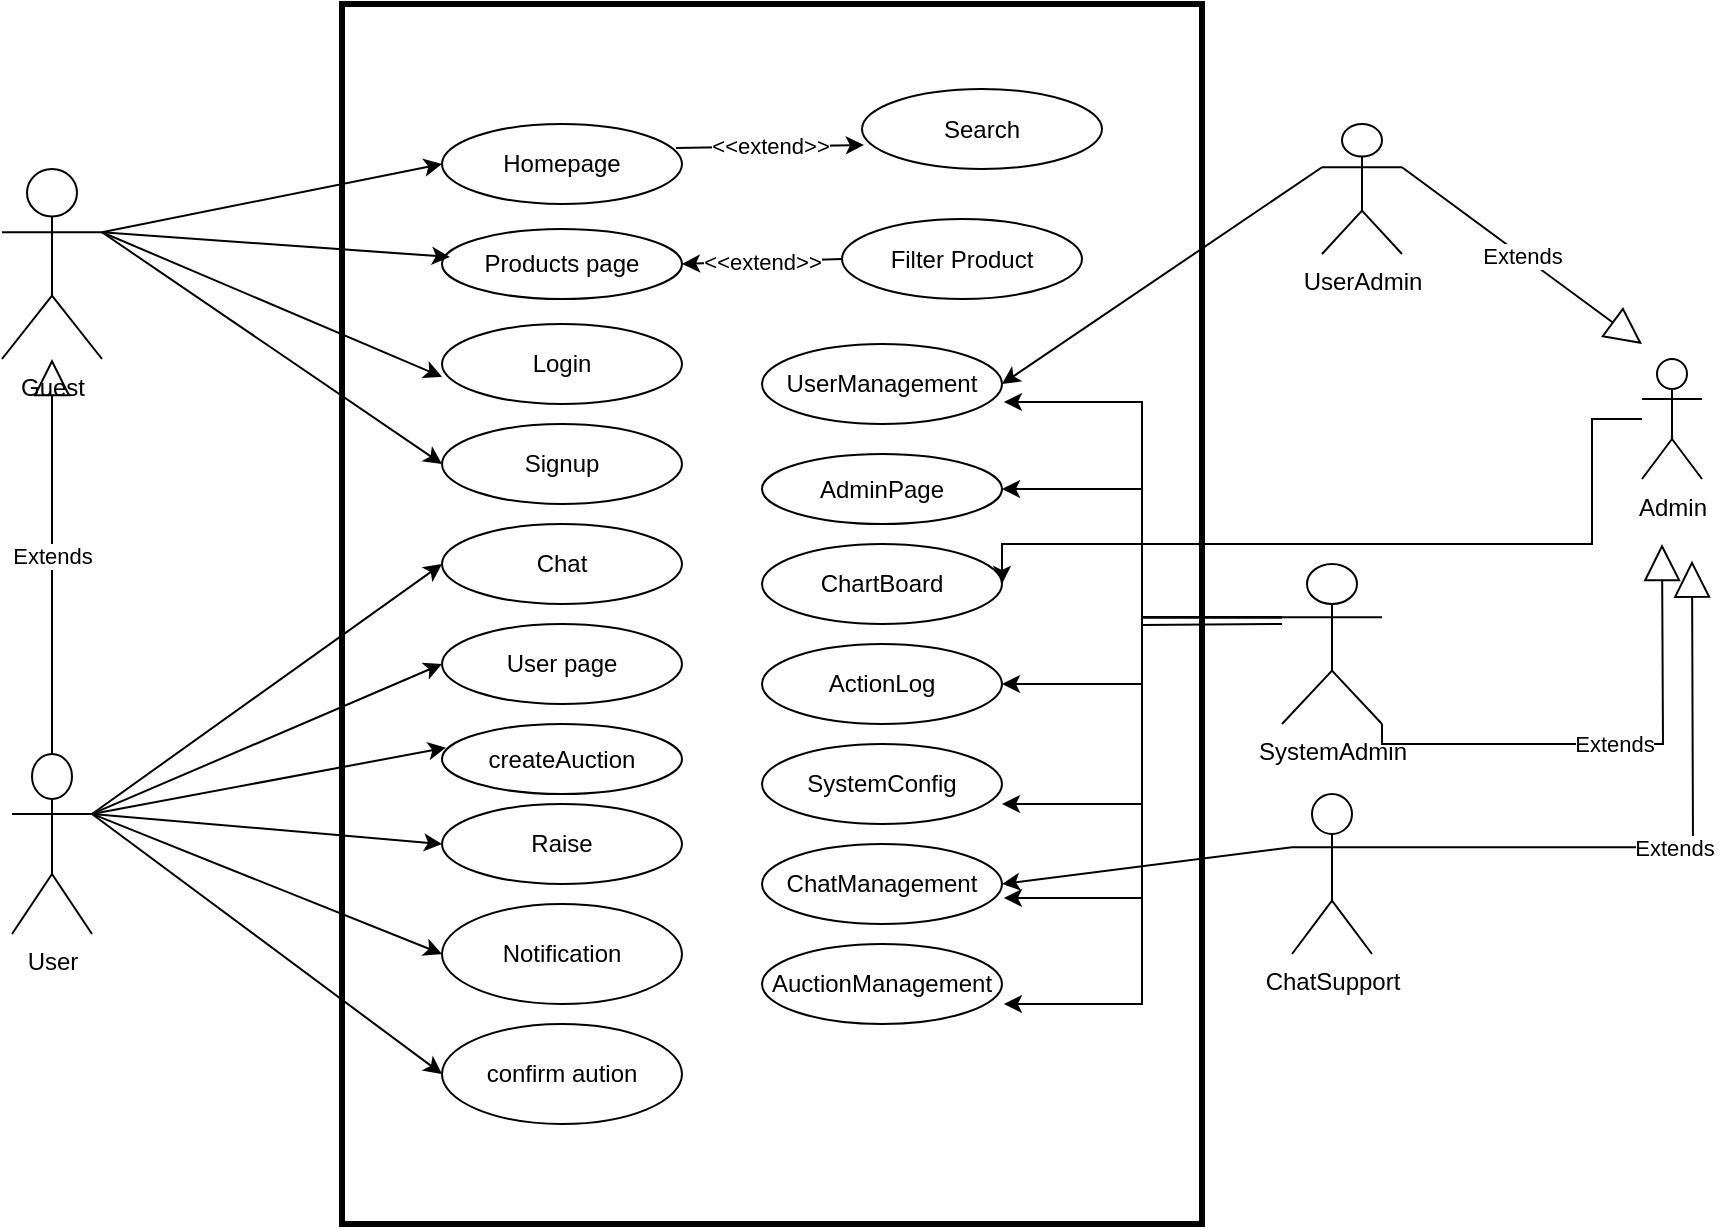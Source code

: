 <mxfile version="21.6.6" type="device">
  <diagram name="Trang-1" id="0holmFA6r3RfPqtt3kfP">
    <mxGraphModel dx="1434" dy="1882" grid="1" gridSize="10" guides="1" tooltips="1" connect="1" arrows="1" fold="1" page="1" pageScale="1" pageWidth="850" pageHeight="1100" math="0" shadow="0">
      <root>
        <mxCell id="0" />
        <mxCell id="1" parent="0" />
        <mxCell id="QDjVmzcr6Vy2rgSCTtbK-1" value="Guest" style="shape=umlActor;verticalLabelPosition=bottom;verticalAlign=top;html=1;outlineConnect=0;" vertex="1" parent="1">
          <mxGeometry x="100" y="-7.5" width="50" height="95" as="geometry" />
        </mxCell>
        <mxCell id="QDjVmzcr6Vy2rgSCTtbK-2" value="Login" style="ellipse;whiteSpace=wrap;html=1;" vertex="1" parent="1">
          <mxGeometry x="320" y="70" width="120" height="40" as="geometry" />
        </mxCell>
        <mxCell id="QDjVmzcr6Vy2rgSCTtbK-3" value="Signup" style="ellipse;whiteSpace=wrap;html=1;" vertex="1" parent="1">
          <mxGeometry x="320" y="120" width="120" height="40" as="geometry" />
        </mxCell>
        <mxCell id="QDjVmzcr6Vy2rgSCTtbK-4" value="" style="endArrow=classic;html=1;rounded=0;exitX=1;exitY=0.333;exitDx=0;exitDy=0;exitPerimeter=0;entryX=0;entryY=0.66;entryDx=0;entryDy=0;entryPerimeter=0;" edge="1" parent="1" source="QDjVmzcr6Vy2rgSCTtbK-1" target="QDjVmzcr6Vy2rgSCTtbK-2">
          <mxGeometry width="50" height="50" relative="1" as="geometry">
            <mxPoint x="360" y="440" as="sourcePoint" />
            <mxPoint x="410" y="390" as="targetPoint" />
          </mxGeometry>
        </mxCell>
        <mxCell id="QDjVmzcr6Vy2rgSCTtbK-5" value="" style="endArrow=classic;html=1;rounded=0;entryX=0;entryY=0.5;entryDx=0;entryDy=0;exitX=1;exitY=0.333;exitDx=0;exitDy=0;exitPerimeter=0;" edge="1" parent="1" target="QDjVmzcr6Vy2rgSCTtbK-3" source="QDjVmzcr6Vy2rgSCTtbK-1">
          <mxGeometry width="50" height="50" relative="1" as="geometry">
            <mxPoint x="120" y="80" as="sourcePoint" />
            <mxPoint x="298.861" y="230.921" as="targetPoint" />
          </mxGeometry>
        </mxCell>
        <mxCell id="QDjVmzcr6Vy2rgSCTtbK-6" value="Homepage" style="ellipse;whiteSpace=wrap;html=1;" vertex="1" parent="1">
          <mxGeometry x="320" y="-30" width="120" height="40" as="geometry" />
        </mxCell>
        <mxCell id="QDjVmzcr6Vy2rgSCTtbK-8" value="Products page" style="ellipse;whiteSpace=wrap;html=1;" vertex="1" parent="1">
          <mxGeometry x="320" y="22.5" width="120" height="35" as="geometry" />
        </mxCell>
        <mxCell id="QDjVmzcr6Vy2rgSCTtbK-9" value="" style="endArrow=classic;html=1;rounded=0;entryX=0.033;entryY=0.4;entryDx=0;entryDy=0;entryPerimeter=0;exitX=1;exitY=0.333;exitDx=0;exitDy=0;exitPerimeter=0;" edge="1" parent="1" target="QDjVmzcr6Vy2rgSCTtbK-8" source="QDjVmzcr6Vy2rgSCTtbK-1">
          <mxGeometry width="50" height="50" relative="1" as="geometry">
            <mxPoint x="120" y="290" as="sourcePoint" />
            <mxPoint x="306.04" y="317.04" as="targetPoint" />
          </mxGeometry>
        </mxCell>
        <mxCell id="QDjVmzcr6Vy2rgSCTtbK-10" value="Filter Product" style="ellipse;whiteSpace=wrap;html=1;" vertex="1" parent="1">
          <mxGeometry x="520" y="17.5" width="120" height="40" as="geometry" />
        </mxCell>
        <mxCell id="QDjVmzcr6Vy2rgSCTtbK-14" value="User" style="shape=umlActor;verticalLabelPosition=bottom;verticalAlign=top;html=1;outlineConnect=0;" vertex="1" parent="1">
          <mxGeometry x="105" y="285" width="40" height="90" as="geometry" />
        </mxCell>
        <mxCell id="QDjVmzcr6Vy2rgSCTtbK-15" value="User page" style="ellipse;whiteSpace=wrap;html=1;" vertex="1" parent="1">
          <mxGeometry x="320" y="220" width="120" height="40" as="geometry" />
        </mxCell>
        <mxCell id="QDjVmzcr6Vy2rgSCTtbK-17" value="" style="endArrow=classic;html=1;rounded=0;entryX=0;entryY=0.5;entryDx=0;entryDy=0;exitX=1;exitY=0.333;exitDx=0;exitDy=0;exitPerimeter=0;" edge="1" parent="1" target="QDjVmzcr6Vy2rgSCTtbK-15" source="QDjVmzcr6Vy2rgSCTtbK-14">
          <mxGeometry width="50" height="50" relative="1" as="geometry">
            <mxPoint x="100" y="570" as="sourcePoint" />
            <mxPoint x="278.861" y="535.921" as="targetPoint" />
          </mxGeometry>
        </mxCell>
        <mxCell id="QDjVmzcr6Vy2rgSCTtbK-18" value="createAuction" style="ellipse;whiteSpace=wrap;html=1;" vertex="1" parent="1">
          <mxGeometry x="320" y="270" width="120" height="35" as="geometry" />
        </mxCell>
        <mxCell id="QDjVmzcr6Vy2rgSCTtbK-19" value="" style="endArrow=classic;html=1;rounded=0;entryX=0.017;entryY=0.338;entryDx=0;entryDy=0;exitX=1;exitY=0.333;exitDx=0;exitDy=0;exitPerimeter=0;entryPerimeter=0;" edge="1" parent="1" source="QDjVmzcr6Vy2rgSCTtbK-14" target="QDjVmzcr6Vy2rgSCTtbK-18">
          <mxGeometry width="50" height="50" relative="1" as="geometry">
            <mxPoint x="110" y="605" as="sourcePoint" />
            <mxPoint x="270" y="625" as="targetPoint" />
          </mxGeometry>
        </mxCell>
        <mxCell id="QDjVmzcr6Vy2rgSCTtbK-20" value="Notification" style="ellipse;whiteSpace=wrap;html=1;" vertex="1" parent="1">
          <mxGeometry x="320" y="360" width="120" height="50" as="geometry" />
        </mxCell>
        <mxCell id="QDjVmzcr6Vy2rgSCTtbK-21" value="" style="endArrow=classic;html=1;rounded=0;entryX=0;entryY=0.5;entryDx=0;entryDy=0;exitX=1;exitY=0.333;exitDx=0;exitDy=0;exitPerimeter=0;" edge="1" parent="1" target="QDjVmzcr6Vy2rgSCTtbK-20" source="QDjVmzcr6Vy2rgSCTtbK-14">
          <mxGeometry width="50" height="50" relative="1" as="geometry">
            <mxPoint x="100" y="595" as="sourcePoint" />
            <mxPoint x="286.04" y="622.04" as="targetPoint" />
          </mxGeometry>
        </mxCell>
        <mxCell id="QDjVmzcr6Vy2rgSCTtbK-22" value="Raise" style="ellipse;whiteSpace=wrap;html=1;" vertex="1" parent="1">
          <mxGeometry x="320" y="310" width="120" height="40" as="geometry" />
        </mxCell>
        <mxCell id="QDjVmzcr6Vy2rgSCTtbK-23" value="" style="endArrow=classic;html=1;rounded=0;entryX=0;entryY=0.5;entryDx=0;entryDy=0;exitX=1;exitY=0.333;exitDx=0;exitDy=0;exitPerimeter=0;" edge="1" parent="1" target="QDjVmzcr6Vy2rgSCTtbK-22" source="QDjVmzcr6Vy2rgSCTtbK-14">
          <mxGeometry width="50" height="50" relative="1" as="geometry">
            <mxPoint x="100" y="595" as="sourcePoint" />
            <mxPoint x="381.04" y="709" as="targetPoint" />
          </mxGeometry>
        </mxCell>
        <mxCell id="QDjVmzcr6Vy2rgSCTtbK-25" value="confirm aution" style="ellipse;whiteSpace=wrap;html=1;" vertex="1" parent="1">
          <mxGeometry x="320" y="420" width="120" height="50" as="geometry" />
        </mxCell>
        <mxCell id="QDjVmzcr6Vy2rgSCTtbK-26" value="" style="endArrow=classic;html=1;rounded=0;exitX=1;exitY=0.333;exitDx=0;exitDy=0;exitPerimeter=0;entryX=0;entryY=0.5;entryDx=0;entryDy=0;" edge="1" parent="1" target="QDjVmzcr6Vy2rgSCTtbK-25" source="QDjVmzcr6Vy2rgSCTtbK-14">
          <mxGeometry width="50" height="50" relative="1" as="geometry">
            <mxPoint x="100" y="570" as="sourcePoint" />
            <mxPoint x="531.04" y="664" as="targetPoint" />
          </mxGeometry>
        </mxCell>
        <mxCell id="QDjVmzcr6Vy2rgSCTtbK-27" value="" style="endArrow=classic;html=1;rounded=0;exitX=0;exitY=0.5;exitDx=0;exitDy=0;entryX=1;entryY=0.5;entryDx=0;entryDy=0;" edge="1" parent="1" source="QDjVmzcr6Vy2rgSCTtbK-10" target="QDjVmzcr6Vy2rgSCTtbK-8">
          <mxGeometry relative="1" as="geometry">
            <mxPoint x="370" y="300" as="sourcePoint" />
            <mxPoint x="470" y="300" as="targetPoint" />
          </mxGeometry>
        </mxCell>
        <mxCell id="QDjVmzcr6Vy2rgSCTtbK-28" value="&amp;lt;&amp;lt;extend&amp;gt;&amp;gt;" style="edgeLabel;resizable=0;html=1;align=center;verticalAlign=middle;" connectable="0" vertex="1" parent="QDjVmzcr6Vy2rgSCTtbK-27">
          <mxGeometry relative="1" as="geometry" />
        </mxCell>
        <mxCell id="QDjVmzcr6Vy2rgSCTtbK-30" value="Extends" style="endArrow=block;endSize=16;endFill=0;html=1;rounded=0;exitX=0.5;exitY=0;exitDx=0;exitDy=0;exitPerimeter=0;" edge="1" parent="1" source="QDjVmzcr6Vy2rgSCTtbK-14" target="QDjVmzcr6Vy2rgSCTtbK-1">
          <mxGeometry width="160" relative="1" as="geometry">
            <mxPoint x="520" y="450" as="sourcePoint" />
            <mxPoint x="680" y="450" as="targetPoint" />
          </mxGeometry>
        </mxCell>
        <mxCell id="QDjVmzcr6Vy2rgSCTtbK-65" style="edgeStyle=orthogonalEdgeStyle;rounded=0;orthogonalLoop=1;jettySize=auto;html=1;entryX=1;entryY=0.5;entryDx=0;entryDy=0;" edge="1" parent="1" source="QDjVmzcr6Vy2rgSCTtbK-32" target="QDjVmzcr6Vy2rgSCTtbK-36">
          <mxGeometry relative="1" as="geometry">
            <Array as="points">
              <mxPoint x="895" y="180" />
              <mxPoint x="600" y="180" />
            </Array>
          </mxGeometry>
        </mxCell>
        <mxCell id="QDjVmzcr6Vy2rgSCTtbK-32" value="Admin" style="shape=umlActor;verticalLabelPosition=bottom;verticalAlign=top;html=1;" vertex="1" parent="1">
          <mxGeometry x="920" y="87.5" width="30" height="60" as="geometry" />
        </mxCell>
        <mxCell id="QDjVmzcr6Vy2rgSCTtbK-34" value="AdminPage" style="ellipse;whiteSpace=wrap;html=1;" vertex="1" parent="1">
          <mxGeometry x="480" y="135" width="120" height="35" as="geometry" />
        </mxCell>
        <mxCell id="QDjVmzcr6Vy2rgSCTtbK-35" value="" style="endArrow=classic;html=1;rounded=0;entryX=0;entryY=0.5;entryDx=0;entryDy=0;exitX=1;exitY=0.333;exitDx=0;exitDy=0;exitPerimeter=0;" edge="1" parent="1" source="QDjVmzcr6Vy2rgSCTtbK-1" target="QDjVmzcr6Vy2rgSCTtbK-6">
          <mxGeometry width="50" height="50" relative="1" as="geometry">
            <mxPoint x="120" y="290" as="sourcePoint" />
            <mxPoint x="342" y="334" as="targetPoint" />
          </mxGeometry>
        </mxCell>
        <mxCell id="QDjVmzcr6Vy2rgSCTtbK-36" value="ChartBoard" style="ellipse;whiteSpace=wrap;html=1;" vertex="1" parent="1">
          <mxGeometry x="480" y="180" width="120" height="40" as="geometry" />
        </mxCell>
        <mxCell id="QDjVmzcr6Vy2rgSCTtbK-37" value="UserManagement" style="ellipse;whiteSpace=wrap;html=1;" vertex="1" parent="1">
          <mxGeometry x="480" y="80" width="120" height="40" as="geometry" />
        </mxCell>
        <mxCell id="QDjVmzcr6Vy2rgSCTtbK-38" value="AuctionManagement" style="ellipse;whiteSpace=wrap;html=1;" vertex="1" parent="1">
          <mxGeometry x="480" y="380" width="120" height="40" as="geometry" />
        </mxCell>
        <mxCell id="QDjVmzcr6Vy2rgSCTtbK-39" value="ChatManagement" style="ellipse;whiteSpace=wrap;html=1;" vertex="1" parent="1">
          <mxGeometry x="480" y="330" width="120" height="40" as="geometry" />
        </mxCell>
        <mxCell id="QDjVmzcr6Vy2rgSCTtbK-40" value="Chat" style="ellipse;whiteSpace=wrap;html=1;" vertex="1" parent="1">
          <mxGeometry x="320" y="170" width="120" height="40" as="geometry" />
        </mxCell>
        <mxCell id="QDjVmzcr6Vy2rgSCTtbK-41" value="" style="endArrow=classic;html=1;rounded=0;entryX=0;entryY=0.5;entryDx=0;entryDy=0;exitX=1;exitY=0.333;exitDx=0;exitDy=0;exitPerimeter=0;" edge="1" parent="1" source="QDjVmzcr6Vy2rgSCTtbK-14" target="QDjVmzcr6Vy2rgSCTtbK-40">
          <mxGeometry width="50" height="50" relative="1" as="geometry">
            <mxPoint x="130" y="530" as="sourcePoint" />
            <mxPoint x="290" y="410" as="targetPoint" />
          </mxGeometry>
        </mxCell>
        <mxCell id="QDjVmzcr6Vy2rgSCTtbK-42" value="Search" style="ellipse;whiteSpace=wrap;html=1;" vertex="1" parent="1">
          <mxGeometry x="530" y="-47.5" width="120" height="40" as="geometry" />
        </mxCell>
        <mxCell id="QDjVmzcr6Vy2rgSCTtbK-43" value="" style="endArrow=classic;html=1;rounded=0;entryX=0.008;entryY=0.7;entryDx=0;entryDy=0;entryPerimeter=0;exitX=0.975;exitY=0.3;exitDx=0;exitDy=0;exitPerimeter=0;" edge="1" parent="1" source="QDjVmzcr6Vy2rgSCTtbK-6" target="QDjVmzcr6Vy2rgSCTtbK-42">
          <mxGeometry relative="1" as="geometry">
            <mxPoint x="412" y="264" as="sourcePoint" />
            <mxPoint x="487" y="285" as="targetPoint" />
          </mxGeometry>
        </mxCell>
        <mxCell id="QDjVmzcr6Vy2rgSCTtbK-44" value="&amp;lt;&amp;lt;extend&amp;gt;&amp;gt;" style="edgeLabel;resizable=0;html=1;align=center;verticalAlign=middle;" connectable="0" vertex="1" parent="QDjVmzcr6Vy2rgSCTtbK-43">
          <mxGeometry relative="1" as="geometry" />
        </mxCell>
        <mxCell id="QDjVmzcr6Vy2rgSCTtbK-45" value="ActionLog" style="ellipse;whiteSpace=wrap;html=1;" vertex="1" parent="1">
          <mxGeometry x="480" y="230" width="120" height="40" as="geometry" />
        </mxCell>
        <mxCell id="QDjVmzcr6Vy2rgSCTtbK-46" value="SystemConfig" style="ellipse;whiteSpace=wrap;html=1;" vertex="1" parent="1">
          <mxGeometry x="480" y="280" width="120" height="40" as="geometry" />
        </mxCell>
        <mxCell id="QDjVmzcr6Vy2rgSCTtbK-59" style="edgeStyle=orthogonalEdgeStyle;rounded=0;orthogonalLoop=1;jettySize=auto;html=1;entryX=1;entryY=0.75;entryDx=0;entryDy=0;entryPerimeter=0;" edge="1" parent="1" target="QDjVmzcr6Vy2rgSCTtbK-46">
          <mxGeometry relative="1" as="geometry">
            <mxPoint x="740" y="220" as="sourcePoint" />
          </mxGeometry>
        </mxCell>
        <mxCell id="QDjVmzcr6Vy2rgSCTtbK-60" style="edgeStyle=orthogonalEdgeStyle;rounded=0;orthogonalLoop=1;jettySize=auto;html=1;entryX=1.008;entryY=0.675;entryDx=0;entryDy=0;entryPerimeter=0;exitX=0;exitY=0.333;exitDx=0;exitDy=0;exitPerimeter=0;" edge="1" parent="1" source="QDjVmzcr6Vy2rgSCTtbK-47" target="QDjVmzcr6Vy2rgSCTtbK-39">
          <mxGeometry relative="1" as="geometry">
            <mxPoint x="740" y="220" as="sourcePoint" />
          </mxGeometry>
        </mxCell>
        <mxCell id="QDjVmzcr6Vy2rgSCTtbK-61" style="edgeStyle=orthogonalEdgeStyle;rounded=0;orthogonalLoop=1;jettySize=auto;html=1;entryX=1.008;entryY=0.75;entryDx=0;entryDy=0;entryPerimeter=0;exitX=0;exitY=0.333;exitDx=0;exitDy=0;exitPerimeter=0;" edge="1" parent="1" source="QDjVmzcr6Vy2rgSCTtbK-47" target="QDjVmzcr6Vy2rgSCTtbK-38">
          <mxGeometry relative="1" as="geometry" />
        </mxCell>
        <mxCell id="QDjVmzcr6Vy2rgSCTtbK-62" style="edgeStyle=orthogonalEdgeStyle;rounded=0;orthogonalLoop=1;jettySize=auto;html=1;entryX=1;entryY=0.5;entryDx=0;entryDy=0;exitX=0;exitY=0.333;exitDx=0;exitDy=0;exitPerimeter=0;" edge="1" parent="1" source="QDjVmzcr6Vy2rgSCTtbK-47" target="QDjVmzcr6Vy2rgSCTtbK-34">
          <mxGeometry relative="1" as="geometry" />
        </mxCell>
        <mxCell id="QDjVmzcr6Vy2rgSCTtbK-63" style="edgeStyle=orthogonalEdgeStyle;rounded=0;orthogonalLoop=1;jettySize=auto;html=1;entryX=1;entryY=0.5;entryDx=0;entryDy=0;exitX=0;exitY=0.333;exitDx=0;exitDy=0;exitPerimeter=0;" edge="1" parent="1" source="QDjVmzcr6Vy2rgSCTtbK-47" target="QDjVmzcr6Vy2rgSCTtbK-45">
          <mxGeometry relative="1" as="geometry" />
        </mxCell>
        <mxCell id="QDjVmzcr6Vy2rgSCTtbK-64" style="edgeStyle=orthogonalEdgeStyle;rounded=0;orthogonalLoop=1;jettySize=auto;html=1;entryX=1.008;entryY=0.725;entryDx=0;entryDy=0;entryPerimeter=0;exitX=0;exitY=0.333;exitDx=0;exitDy=0;exitPerimeter=0;" edge="1" parent="1" source="QDjVmzcr6Vy2rgSCTtbK-47" target="QDjVmzcr6Vy2rgSCTtbK-37">
          <mxGeometry relative="1" as="geometry" />
        </mxCell>
        <mxCell id="QDjVmzcr6Vy2rgSCTtbK-47" value="SystemAdmin" style="shape=umlActor;verticalLabelPosition=bottom;verticalAlign=top;html=1;" vertex="1" parent="1">
          <mxGeometry x="740" y="190" width="50" height="80" as="geometry" />
        </mxCell>
        <mxCell id="QDjVmzcr6Vy2rgSCTtbK-48" value="UserAdmin" style="shape=umlActor;verticalLabelPosition=bottom;verticalAlign=top;html=1;" vertex="1" parent="1">
          <mxGeometry x="760" y="-30" width="40" height="65" as="geometry" />
        </mxCell>
        <mxCell id="QDjVmzcr6Vy2rgSCTtbK-49" value="ChatSupport" style="shape=umlActor;verticalLabelPosition=bottom;verticalAlign=top;html=1;" vertex="1" parent="1">
          <mxGeometry x="745" y="305" width="40" height="80" as="geometry" />
        </mxCell>
        <mxCell id="QDjVmzcr6Vy2rgSCTtbK-53" value="" style="endArrow=classic;html=1;rounded=0;entryX=1;entryY=0.5;entryDx=0;entryDy=0;exitX=0;exitY=0.333;exitDx=0;exitDy=0;exitPerimeter=0;" edge="1" parent="1" source="QDjVmzcr6Vy2rgSCTtbK-48" target="QDjVmzcr6Vy2rgSCTtbK-37">
          <mxGeometry width="50" height="50" relative="1" as="geometry">
            <mxPoint x="800" y="-70" as="sourcePoint" />
            <mxPoint x="970" y="-104" as="targetPoint" />
          </mxGeometry>
        </mxCell>
        <mxCell id="QDjVmzcr6Vy2rgSCTtbK-54" value="" style="endArrow=classic;html=1;rounded=0;entryX=1;entryY=0.5;entryDx=0;entryDy=0;exitX=0;exitY=0.333;exitDx=0;exitDy=0;exitPerimeter=0;" edge="1" parent="1" source="QDjVmzcr6Vy2rgSCTtbK-49" target="QDjVmzcr6Vy2rgSCTtbK-39">
          <mxGeometry width="50" height="50" relative="1" as="geometry">
            <mxPoint x="720" y="89" as="sourcePoint" />
            <mxPoint x="610" y="110" as="targetPoint" />
          </mxGeometry>
        </mxCell>
        <mxCell id="QDjVmzcr6Vy2rgSCTtbK-69" value="Extends" style="endArrow=block;endSize=16;endFill=0;html=1;rounded=0;exitX=1;exitY=0.333;exitDx=0;exitDy=0;exitPerimeter=0;" edge="1" parent="1" source="QDjVmzcr6Vy2rgSCTtbK-48">
          <mxGeometry width="160" relative="1" as="geometry">
            <mxPoint x="350" y="140" as="sourcePoint" />
            <mxPoint x="920" y="80" as="targetPoint" />
          </mxGeometry>
        </mxCell>
        <mxCell id="QDjVmzcr6Vy2rgSCTtbK-71" value="Extends" style="endArrow=block;endSize=16;endFill=0;html=1;rounded=0;exitX=1;exitY=0.333;exitDx=0;exitDy=0;exitPerimeter=0;edgeStyle=orthogonalEdgeStyle;" edge="1" parent="1" source="QDjVmzcr6Vy2rgSCTtbK-49">
          <mxGeometry x="-0.002" width="160" relative="1" as="geometry">
            <mxPoint x="780" y="319.967" as="sourcePoint" />
            <mxPoint x="945" y="188.3" as="targetPoint" />
            <mxPoint as="offset" />
          </mxGeometry>
        </mxCell>
        <mxCell id="QDjVmzcr6Vy2rgSCTtbK-73" value="Extends" style="endArrow=block;endSize=16;endFill=0;html=1;rounded=0;exitX=1;exitY=1;exitDx=0;exitDy=0;exitPerimeter=0;edgeStyle=orthogonalEdgeStyle;" edge="1" parent="1" source="QDjVmzcr6Vy2rgSCTtbK-47">
          <mxGeometry width="160" relative="1" as="geometry">
            <mxPoint x="350" y="140" as="sourcePoint" />
            <mxPoint x="930" y="180" as="targetPoint" />
          </mxGeometry>
        </mxCell>
        <mxCell id="QDjVmzcr6Vy2rgSCTtbK-74" value="" style="rounded=0;whiteSpace=wrap;html=1;fillColor=none;strokeWidth=3;" vertex="1" parent="1">
          <mxGeometry x="270" y="-90" width="430" height="610" as="geometry" />
        </mxCell>
      </root>
    </mxGraphModel>
  </diagram>
</mxfile>
